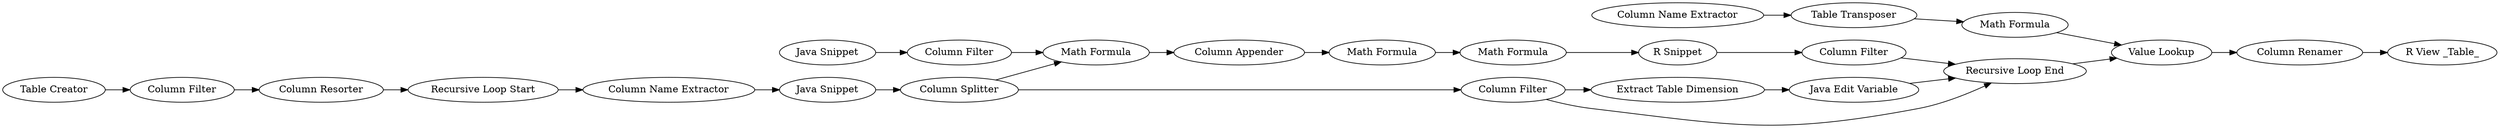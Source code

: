 digraph {
	"-5897502624120532244_10" [label="Column Filter"]
	"-5897502624120532244_44" [label="Recursive Loop Start"]
	"4673745284867285061_41" [label="Column Appender"]
	"-5897502624120532244_15" [label="Table Transposer"]
	"-1920620794117351748_1" [label="Table Creator"]
	"-5897502624120532244_14" [label="Column Name Extractor"]
	"-1920620794117351748_37" [label="R View _Table_"]
	"-5897502624120532244_3" [label="Column Name Extractor"]
	"-5897502624120532244_21" [label="Column Filter"]
	"4673745284867285061_22" [label="Math Formula"]
	"-5897502624120532244_7" [label="Column Splitter"]
	"-5897502624120532244_12" [label="Java Edit Variable"]
	"-5897502624120532244_6" [label="Java Snippet"]
	"-5897502624120532244_43" [label="Column Renamer"]
	"4673745284867285061_18" [label="Math Formula"]
	"-5897502624120532244_42" [label="Value Lookup"]
	"4673745284867285061_40" [label="Column Filter"]
	"-5897502624120532244_16" [label="Math Formula"]
	"4673745284867285061_23" [label="Math Formula"]
	"-5897502624120532244_13" [label="Extract Table Dimension"]
	"-5897502624120532244_45" [label="Recursive Loop End"]
	"-5897502624120532244_19" [label="Java Snippet"]
	"-1920620794117351748_38" [label="Column Resorter"]
	"4673745284867285061_39" [label="R Snippet"]
	"-1920620794117351748_39" [label="Column Filter"]
	"-5897502624120532244_16" -> "-5897502624120532244_42"
	"-1920620794117351748_39" -> "-1920620794117351748_38"
	"4673745284867285061_39" -> "4673745284867285061_40"
	"-5897502624120532244_19" -> "-5897502624120532244_21"
	"-5897502624120532244_14" -> "-5897502624120532244_15"
	"4673745284867285061_41" -> "4673745284867285061_22"
	"-5897502624120532244_7" -> "-5897502624120532244_10"
	"-5897502624120532244_7" -> "4673745284867285061_18"
	"-5897502624120532244_12" -> "-5897502624120532244_45"
	"-5897502624120532244_42" -> "-5897502624120532244_43"
	"-5897502624120532244_13" -> "-5897502624120532244_12"
	"-1920620794117351748_38" -> "-5897502624120532244_44"
	"-5897502624120532244_21" -> "4673745284867285061_18"
	"-5897502624120532244_15" -> "-5897502624120532244_16"
	"-5897502624120532244_44" -> "-5897502624120532244_3"
	"-5897502624120532244_3" -> "-5897502624120532244_6"
	"-5897502624120532244_43" -> "-1920620794117351748_37"
	"4673745284867285061_22" -> "4673745284867285061_23"
	"-5897502624120532244_10" -> "-5897502624120532244_45"
	"-5897502624120532244_6" -> "-5897502624120532244_7"
	"-5897502624120532244_45" -> "-5897502624120532244_42"
	"4673745284867285061_40" -> "-5897502624120532244_45"
	"-1920620794117351748_1" -> "-1920620794117351748_39"
	"4673745284867285061_23" -> "4673745284867285061_39"
	"4673745284867285061_18" -> "4673745284867285061_41"
	"-5897502624120532244_10" -> "-5897502624120532244_13"
	rankdir=LR
}
